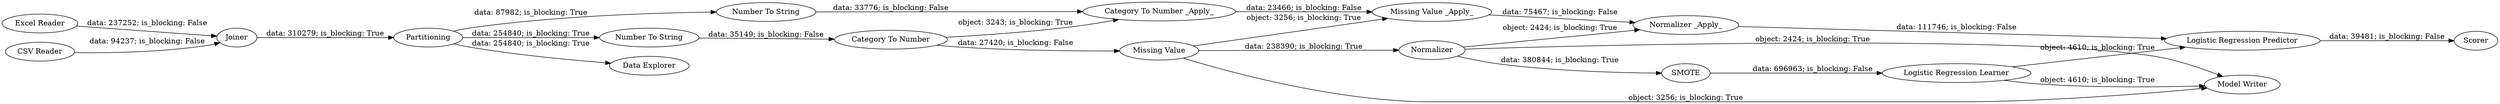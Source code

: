 digraph {
	"8208876819206517086_113" [label=Normalizer]
	"8208876819206517086_103" [label="Excel Reader"]
	"8208876819206517086_121" [label="Number To String"]
	"8208876819206517086_95" [label=Joiner]
	"8208876819206517086_100" [label="Number To String"]
	"8208876819206517086_105" [label="CSV Reader"]
	"8208876819206517086_109" [label="Logistic Regression Learner"]
	"8208876819206517086_110" [label="Logistic Regression Predictor"]
	"8208876819206517086_120" [label="Category To Number _Apply_"]
	"-3000699659525012238_115" [label="Model Writer"]
	"8208876819206517086_112" [label="Missing Value _Apply_"]
	"8208876819206517086_111" [label="Missing Value"]
	"8208876819206517086_106" [label=Scorer]
	"8208876819206517086_118" [label=SMOTE]
	"8208876819206517086_61" [label=Partitioning]
	"8208876819206517086_114" [label="Normalizer _Apply_"]
	"8208876819206517086_119" [label="Category To Number"]
	"8208876819206517086_122" [label="Data Explorer"]
	"8208876819206517086_103" -> "8208876819206517086_95" [label="data: 237252; is_blocking: False"]
	"8208876819206517086_119" -> "8208876819206517086_120" [label="object: 3243; is_blocking: True"]
	"8208876819206517086_109" -> "-3000699659525012238_115" [label="object: 4610; is_blocking: True"]
	"8208876819206517086_114" -> "8208876819206517086_110" [label="data: 111746; is_blocking: False"]
	"8208876819206517086_111" -> "8208876819206517086_112" [label="object: 3256; is_blocking: True"]
	"8208876819206517086_113" -> "-3000699659525012238_115" [label="object: 2424; is_blocking: True"]
	"8208876819206517086_105" -> "8208876819206517086_95" [label="data: 94237; is_blocking: False"]
	"8208876819206517086_111" -> "-3000699659525012238_115" [label="object: 3256; is_blocking: True"]
	"8208876819206517086_121" -> "8208876819206517086_120" [label="data: 33776; is_blocking: False"]
	"8208876819206517086_109" -> "8208876819206517086_110" [label="object: 4610; is_blocking: True"]
	"8208876819206517086_113" -> "8208876819206517086_118" [label="data: 380844; is_blocking: True"]
	"8208876819206517086_100" -> "8208876819206517086_119" [label="data: 35149; is_blocking: False"]
	"8208876819206517086_113" -> "8208876819206517086_114" [label="object: 2424; is_blocking: True"]
	"8208876819206517086_110" -> "8208876819206517086_106" [label="data: 39481; is_blocking: False"]
	"8208876819206517086_119" -> "8208876819206517086_111" [label="data: 27420; is_blocking: False"]
	"8208876819206517086_95" -> "8208876819206517086_61" [label="data: 310279; is_blocking: True"]
	"8208876819206517086_120" -> "8208876819206517086_112" [label="data: 23466; is_blocking: False"]
	"8208876819206517086_61" -> "8208876819206517086_122" [label="data: 254840; is_blocking: True"]
	"8208876819206517086_61" -> "8208876819206517086_100" [label="data: 254840; is_blocking: True"]
	"8208876819206517086_112" -> "8208876819206517086_114" [label="data: 75467; is_blocking: False"]
	"8208876819206517086_61" -> "8208876819206517086_121" [label="data: 87982; is_blocking: True"]
	"8208876819206517086_118" -> "8208876819206517086_109" [label="data: 696963; is_blocking: False"]
	"8208876819206517086_111" -> "8208876819206517086_113" [label="data: 238390; is_blocking: True"]
	rankdir=LR
}
